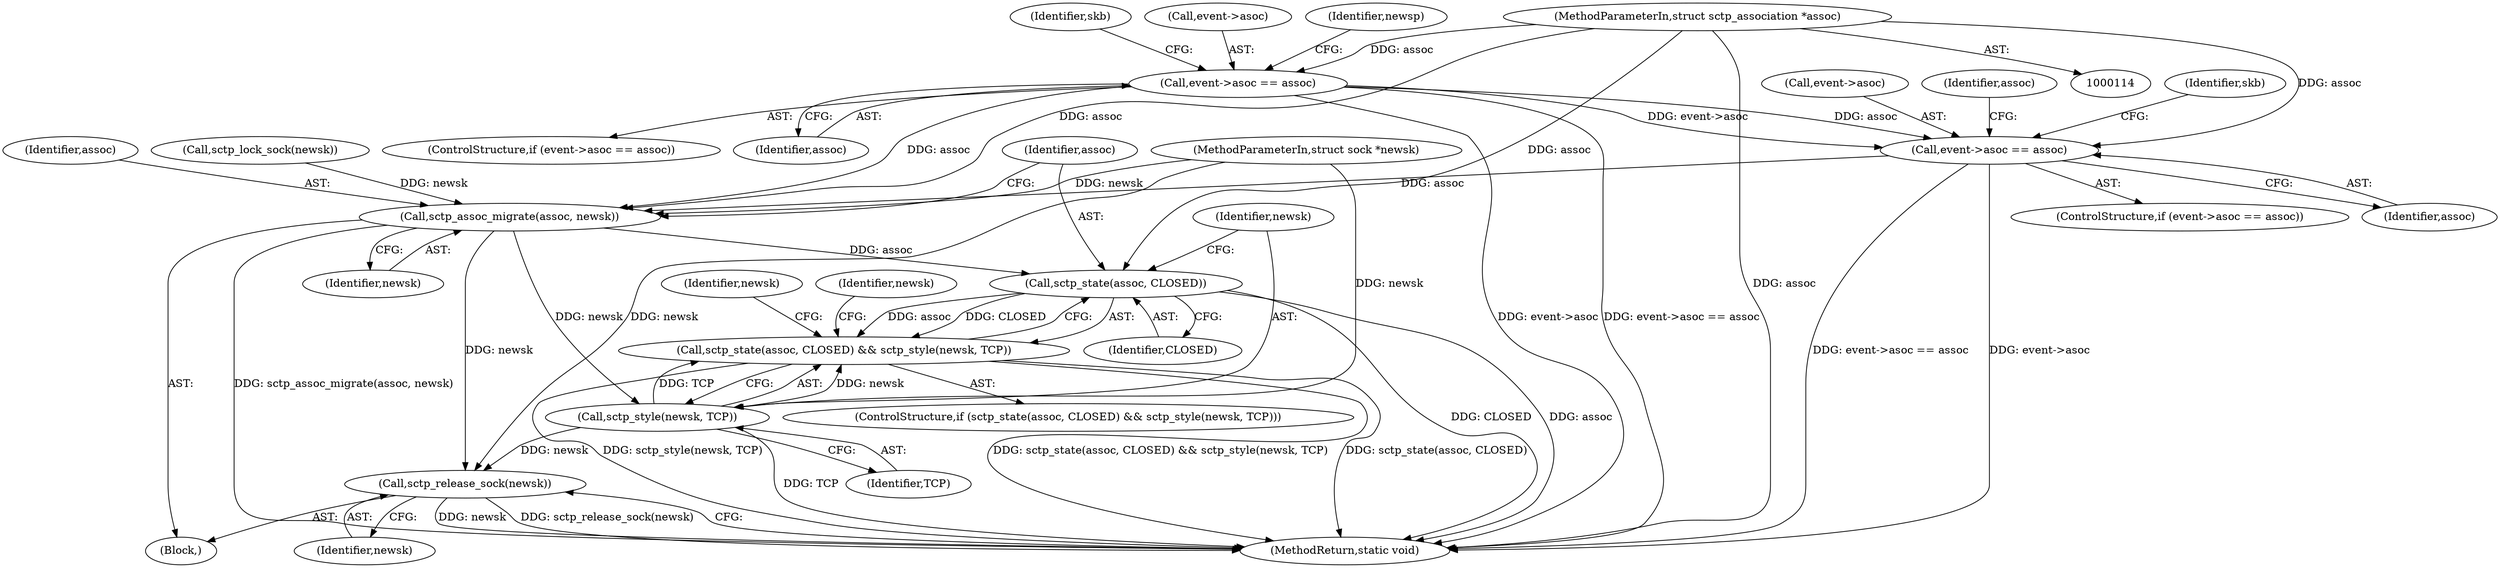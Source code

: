 digraph "0_linux_ea2bc483ff5caada7c4aa0d5fbf87d3a6590273d@pointer" {
"1000255" [label="(Call,event->asoc == assoc)"];
"1000117" [label="(MethodParameterIn,struct sctp_association *assoc)"];
"1000326" [label="(Call,event->asoc == assoc)"];
"1000361" [label="(Call,sctp_assoc_migrate(assoc, newsk))"];
"1000366" [label="(Call,sctp_state(assoc, CLOSED))"];
"1000365" [label="(Call,sctp_state(assoc, CLOSED) && sctp_style(newsk, TCP))"];
"1000369" [label="(Call,sctp_style(newsk, TCP))"];
"1000382" [label="(Call,sctp_release_sock(newsk))"];
"1000361" [label="(Call,sctp_assoc_migrate(assoc, newsk))"];
"1000363" [label="(Identifier,newsk)"];
"1000281" [label="(Identifier,newsp)"];
"1000384" [label="(MethodReturn,static void)"];
"1000327" [label="(Call,event->asoc)"];
"1000349" [label="(Identifier,assoc)"];
"1000325" [label="(ControlStructure,if (event->asoc == assoc))"];
"1000326" [label="(Call,event->asoc == assoc)"];
"1000255" [label="(Call,event->asoc == assoc)"];
"1000254" [label="(ControlStructure,if (event->asoc == assoc))"];
"1000116" [label="(MethodParameterIn,struct sock *newsk)"];
"1000365" [label="(Call,sctp_state(assoc, CLOSED) && sctp_style(newsk, TCP))"];
"1000367" [label="(Identifier,assoc)"];
"1000368" [label="(Identifier,CLOSED)"];
"1000366" [label="(Call,sctp_state(assoc, CLOSED))"];
"1000362" [label="(Identifier,assoc)"];
"1000369" [label="(Call,sctp_style(newsk, TCP))"];
"1000364" [label="(ControlStructure,if (sctp_state(assoc, CLOSED) && sctp_style(newsk, TCP)))"];
"1000262" [label="(Identifier,skb)"];
"1000370" [label="(Identifier,newsk)"];
"1000379" [label="(Identifier,newsk)"];
"1000371" [label="(Identifier,TCP)"];
"1000256" [label="(Call,event->asoc)"];
"1000259" [label="(Identifier,assoc)"];
"1000383" [label="(Identifier,newsk)"];
"1000382" [label="(Call,sctp_release_sock(newsk))"];
"1000374" [label="(Identifier,newsk)"];
"1000333" [label="(Identifier,skb)"];
"1000117" [label="(MethodParameterIn,struct sctp_association *assoc)"];
"1000359" [label="(Call,sctp_lock_sock(newsk))"];
"1000330" [label="(Identifier,assoc)"];
"1000119" [label="(Block,)"];
"1000255" -> "1000254"  [label="AST: "];
"1000255" -> "1000259"  [label="CFG: "];
"1000256" -> "1000255"  [label="AST: "];
"1000259" -> "1000255"  [label="AST: "];
"1000262" -> "1000255"  [label="CFG: "];
"1000281" -> "1000255"  [label="CFG: "];
"1000255" -> "1000384"  [label="DDG: event->asoc == assoc"];
"1000255" -> "1000384"  [label="DDG: event->asoc"];
"1000117" -> "1000255"  [label="DDG: assoc"];
"1000255" -> "1000326"  [label="DDG: event->asoc"];
"1000255" -> "1000326"  [label="DDG: assoc"];
"1000255" -> "1000361"  [label="DDG: assoc"];
"1000117" -> "1000114"  [label="AST: "];
"1000117" -> "1000384"  [label="DDG: assoc"];
"1000117" -> "1000326"  [label="DDG: assoc"];
"1000117" -> "1000361"  [label="DDG: assoc"];
"1000117" -> "1000366"  [label="DDG: assoc"];
"1000326" -> "1000325"  [label="AST: "];
"1000326" -> "1000330"  [label="CFG: "];
"1000327" -> "1000326"  [label="AST: "];
"1000330" -> "1000326"  [label="AST: "];
"1000333" -> "1000326"  [label="CFG: "];
"1000349" -> "1000326"  [label="CFG: "];
"1000326" -> "1000384"  [label="DDG: event->asoc == assoc"];
"1000326" -> "1000384"  [label="DDG: event->asoc"];
"1000326" -> "1000361"  [label="DDG: assoc"];
"1000361" -> "1000119"  [label="AST: "];
"1000361" -> "1000363"  [label="CFG: "];
"1000362" -> "1000361"  [label="AST: "];
"1000363" -> "1000361"  [label="AST: "];
"1000367" -> "1000361"  [label="CFG: "];
"1000361" -> "1000384"  [label="DDG: sctp_assoc_migrate(assoc, newsk)"];
"1000359" -> "1000361"  [label="DDG: newsk"];
"1000116" -> "1000361"  [label="DDG: newsk"];
"1000361" -> "1000366"  [label="DDG: assoc"];
"1000361" -> "1000369"  [label="DDG: newsk"];
"1000361" -> "1000382"  [label="DDG: newsk"];
"1000366" -> "1000365"  [label="AST: "];
"1000366" -> "1000368"  [label="CFG: "];
"1000367" -> "1000366"  [label="AST: "];
"1000368" -> "1000366"  [label="AST: "];
"1000370" -> "1000366"  [label="CFG: "];
"1000365" -> "1000366"  [label="CFG: "];
"1000366" -> "1000384"  [label="DDG: CLOSED"];
"1000366" -> "1000384"  [label="DDG: assoc"];
"1000366" -> "1000365"  [label="DDG: assoc"];
"1000366" -> "1000365"  [label="DDG: CLOSED"];
"1000365" -> "1000364"  [label="AST: "];
"1000365" -> "1000369"  [label="CFG: "];
"1000369" -> "1000365"  [label="AST: "];
"1000374" -> "1000365"  [label="CFG: "];
"1000379" -> "1000365"  [label="CFG: "];
"1000365" -> "1000384"  [label="DDG: sctp_style(newsk, TCP)"];
"1000365" -> "1000384"  [label="DDG: sctp_state(assoc, CLOSED) && sctp_style(newsk, TCP)"];
"1000365" -> "1000384"  [label="DDG: sctp_state(assoc, CLOSED)"];
"1000369" -> "1000365"  [label="DDG: newsk"];
"1000369" -> "1000365"  [label="DDG: TCP"];
"1000369" -> "1000371"  [label="CFG: "];
"1000370" -> "1000369"  [label="AST: "];
"1000371" -> "1000369"  [label="AST: "];
"1000369" -> "1000384"  [label="DDG: TCP"];
"1000116" -> "1000369"  [label="DDG: newsk"];
"1000369" -> "1000382"  [label="DDG: newsk"];
"1000382" -> "1000119"  [label="AST: "];
"1000382" -> "1000383"  [label="CFG: "];
"1000383" -> "1000382"  [label="AST: "];
"1000384" -> "1000382"  [label="CFG: "];
"1000382" -> "1000384"  [label="DDG: newsk"];
"1000382" -> "1000384"  [label="DDG: sctp_release_sock(newsk)"];
"1000116" -> "1000382"  [label="DDG: newsk"];
}
